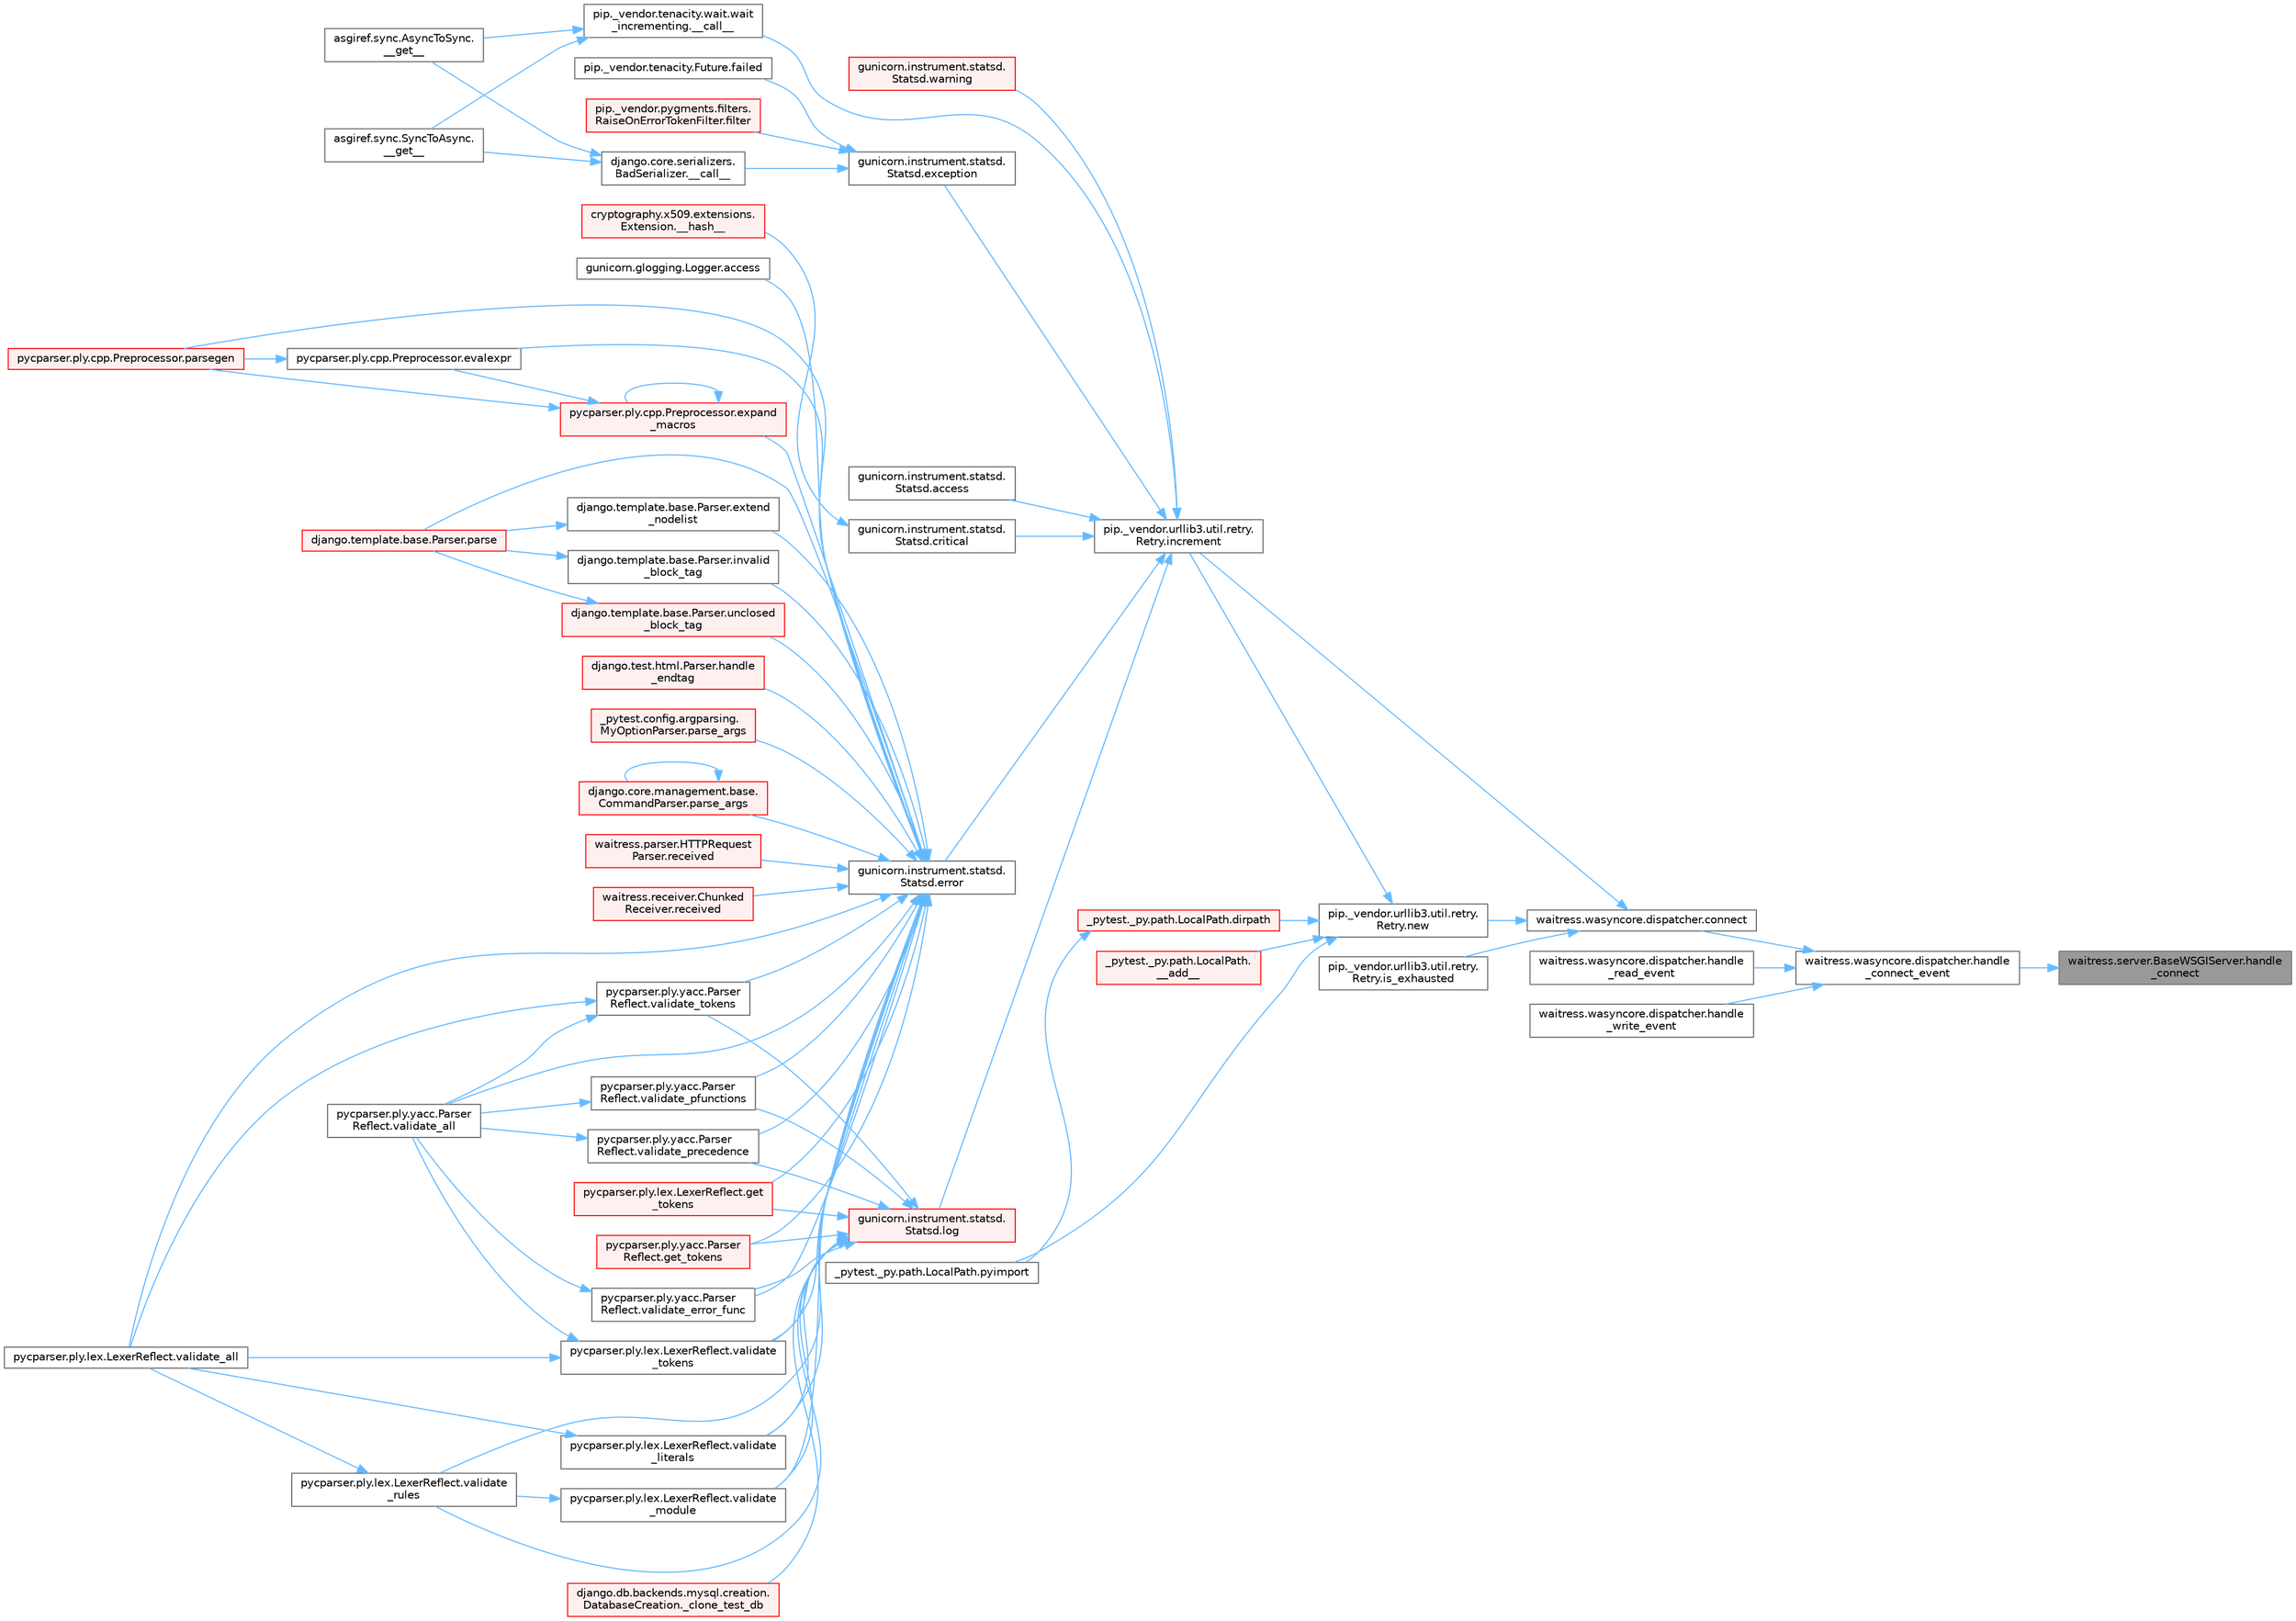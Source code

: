 digraph "waitress.server.BaseWSGIServer.handle_connect"
{
 // LATEX_PDF_SIZE
  bgcolor="transparent";
  edge [fontname=Helvetica,fontsize=10,labelfontname=Helvetica,labelfontsize=10];
  node [fontname=Helvetica,fontsize=10,shape=box,height=0.2,width=0.4];
  rankdir="RL";
  Node1 [id="Node000001",label="waitress.server.BaseWSGIServer.handle\l_connect",height=0.2,width=0.4,color="gray40", fillcolor="grey60", style="filled", fontcolor="black",tooltip=" "];
  Node1 -> Node2 [id="edge1_Node000001_Node000002",dir="back",color="steelblue1",style="solid",tooltip=" "];
  Node2 [id="Node000002",label="waitress.wasyncore.dispatcher.handle\l_connect_event",height=0.2,width=0.4,color="grey40", fillcolor="white", style="filled",URL="$classwaitress_1_1wasyncore_1_1dispatcher.html#ab1d3a9ab0ed13991e40aadcfc20dd10a",tooltip=" "];
  Node2 -> Node3 [id="edge2_Node000002_Node000003",dir="back",color="steelblue1",style="solid",tooltip=" "];
  Node3 [id="Node000003",label="waitress.wasyncore.dispatcher.connect",height=0.2,width=0.4,color="grey40", fillcolor="white", style="filled",URL="$classwaitress_1_1wasyncore_1_1dispatcher.html#a62e9904422762eb9bc05bc1dd595aebb",tooltip=" "];
  Node3 -> Node4 [id="edge3_Node000003_Node000004",dir="back",color="steelblue1",style="solid",tooltip=" "];
  Node4 [id="Node000004",label="pip._vendor.urllib3.util.retry.\lRetry.increment",height=0.2,width=0.4,color="grey40", fillcolor="white", style="filled",URL="$classpip_1_1__vendor_1_1urllib3_1_1util_1_1retry_1_1_retry.html#a88dd993ccb2ef4b2bfa9ad0571374b12",tooltip=" "];
  Node4 -> Node5 [id="edge4_Node000004_Node000005",dir="back",color="steelblue1",style="solid",tooltip=" "];
  Node5 [id="Node000005",label="pip._vendor.tenacity.wait.wait\l_incrementing.__call__",height=0.2,width=0.4,color="grey40", fillcolor="white", style="filled",URL="$classpip_1_1__vendor_1_1tenacity_1_1wait_1_1wait__incrementing.html#af47b0264325b86a85aa5cfd3b59a28cf",tooltip=" "];
  Node5 -> Node6 [id="edge5_Node000005_Node000006",dir="back",color="steelblue1",style="solid",tooltip=" "];
  Node6 [id="Node000006",label="asgiref.sync.AsyncToSync.\l__get__",height=0.2,width=0.4,color="grey40", fillcolor="white", style="filled",URL="$classasgiref_1_1sync_1_1_async_to_sync.html#a23e9ef7a73da98dad9e3f4e65846969b",tooltip=" "];
  Node5 -> Node7 [id="edge6_Node000005_Node000007",dir="back",color="steelblue1",style="solid",tooltip=" "];
  Node7 [id="Node000007",label="asgiref.sync.SyncToAsync.\l__get__",height=0.2,width=0.4,color="grey40", fillcolor="white", style="filled",URL="$classasgiref_1_1sync_1_1_sync_to_async.html#aebdfbe3f01079a529fd2f39810597381",tooltip=" "];
  Node4 -> Node8 [id="edge7_Node000004_Node000008",dir="back",color="steelblue1",style="solid",tooltip=" "];
  Node8 [id="Node000008",label="gunicorn.instrument.statsd.\lStatsd.access",height=0.2,width=0.4,color="grey40", fillcolor="white", style="filled",URL="$classgunicorn_1_1instrument_1_1statsd_1_1_statsd.html#a54238bd99ae3e429bb3efdae3a79e8e6",tooltip=" "];
  Node4 -> Node9 [id="edge8_Node000004_Node000009",dir="back",color="steelblue1",style="solid",tooltip=" "];
  Node9 [id="Node000009",label="gunicorn.instrument.statsd.\lStatsd.critical",height=0.2,width=0.4,color="grey40", fillcolor="white", style="filled",URL="$classgunicorn_1_1instrument_1_1statsd_1_1_statsd.html#a6a14e36bb7c86f86aa200f1ba8234786",tooltip=" "];
  Node9 -> Node10 [id="edge9_Node000009_Node000010",dir="back",color="steelblue1",style="solid",tooltip=" "];
  Node10 [id="Node000010",label="cryptography.x509.extensions.\lExtension.__hash__",height=0.2,width=0.4,color="red", fillcolor="#FFF0F0", style="filled",URL="$classcryptography_1_1x509_1_1extensions_1_1_extension.html#a7744510faba9373c947790041c25021e",tooltip=" "];
  Node4 -> Node21 [id="edge10_Node000004_Node000021",dir="back",color="steelblue1",style="solid",tooltip=" "];
  Node21 [id="Node000021",label="gunicorn.instrument.statsd.\lStatsd.error",height=0.2,width=0.4,color="grey40", fillcolor="white", style="filled",URL="$classgunicorn_1_1instrument_1_1statsd_1_1_statsd.html#a00ca379c910e5842719e48e617504c12",tooltip=" "];
  Node21 -> Node22 [id="edge11_Node000021_Node000022",dir="back",color="steelblue1",style="solid",tooltip=" "];
  Node22 [id="Node000022",label="gunicorn.glogging.Logger.access",height=0.2,width=0.4,color="grey40", fillcolor="white", style="filled",URL="$classgunicorn_1_1glogging_1_1_logger.html#a3b9fcb2cb9d7803a849f41d52df08b4b",tooltip=" "];
  Node21 -> Node23 [id="edge12_Node000021_Node000023",dir="back",color="steelblue1",style="solid",tooltip=" "];
  Node23 [id="Node000023",label="pycparser.ply.cpp.Preprocessor.evalexpr",height=0.2,width=0.4,color="grey40", fillcolor="white", style="filled",URL="$classpycparser_1_1ply_1_1cpp_1_1_preprocessor.html#a3c16ad6c28242d1214d20158b02ecabd",tooltip=" "];
  Node23 -> Node24 [id="edge13_Node000023_Node000024",dir="back",color="steelblue1",style="solid",tooltip=" "];
  Node24 [id="Node000024",label="pycparser.ply.cpp.Preprocessor.parsegen",height=0.2,width=0.4,color="red", fillcolor="#FFF0F0", style="filled",URL="$classpycparser_1_1ply_1_1cpp_1_1_preprocessor.html#aad71ed64ebab07f9eafb0b36f9108723",tooltip=" "];
  Node21 -> Node1532 [id="edge14_Node000021_Node001532",dir="back",color="steelblue1",style="solid",tooltip=" "];
  Node1532 [id="Node001532",label="pycparser.ply.cpp.Preprocessor.expand\l_macros",height=0.2,width=0.4,color="red", fillcolor="#FFF0F0", style="filled",URL="$classpycparser_1_1ply_1_1cpp_1_1_preprocessor.html#a4ac7e926ac9f68ef96f58e704a570d42",tooltip=" "];
  Node1532 -> Node23 [id="edge15_Node001532_Node000023",dir="back",color="steelblue1",style="solid",tooltip=" "];
  Node1532 -> Node1532 [id="edge16_Node001532_Node001532",dir="back",color="steelblue1",style="solid",tooltip=" "];
  Node1532 -> Node24 [id="edge17_Node001532_Node000024",dir="back",color="steelblue1",style="solid",tooltip=" "];
  Node21 -> Node1534 [id="edge18_Node000021_Node001534",dir="back",color="steelblue1",style="solid",tooltip=" "];
  Node1534 [id="Node001534",label="django.template.base.Parser.extend\l_nodelist",height=0.2,width=0.4,color="grey40", fillcolor="white", style="filled",URL="$classdjango_1_1template_1_1base_1_1_parser.html#a18cc3b61dee227ebe679d5a97e219f55",tooltip=" "];
  Node1534 -> Node1535 [id="edge19_Node001534_Node001535",dir="back",color="steelblue1",style="solid",tooltip=" "];
  Node1535 [id="Node001535",label="django.template.base.Parser.parse",height=0.2,width=0.4,color="red", fillcolor="#FFF0F0", style="filled",URL="$classdjango_1_1template_1_1base_1_1_parser.html#adf49a6d849c5bc731f4dcd79bbd13e52",tooltip=" "];
  Node21 -> Node1542 [id="edge20_Node000021_Node001542",dir="back",color="steelblue1",style="solid",tooltip=" "];
  Node1542 [id="Node001542",label="pycparser.ply.lex.LexerReflect.get\l_tokens",height=0.2,width=0.4,color="red", fillcolor="#FFF0F0", style="filled",URL="$classpycparser_1_1ply_1_1lex_1_1_lexer_reflect.html#a10983bce282c9b55abb82ce3807c6286",tooltip=" "];
  Node21 -> Node1544 [id="edge21_Node000021_Node001544",dir="back",color="steelblue1",style="solid",tooltip=" "];
  Node1544 [id="Node001544",label="pycparser.ply.yacc.Parser\lReflect.get_tokens",height=0.2,width=0.4,color="red", fillcolor="#FFF0F0", style="filled",URL="$classpycparser_1_1ply_1_1yacc_1_1_parser_reflect.html#a32a8391d1552f74d1fd812eec68dc908",tooltip=" "];
  Node21 -> Node1545 [id="edge22_Node000021_Node001545",dir="back",color="steelblue1",style="solid",tooltip=" "];
  Node1545 [id="Node001545",label="django.test.html.Parser.handle\l_endtag",height=0.2,width=0.4,color="red", fillcolor="#FFF0F0", style="filled",URL="$classdjango_1_1test_1_1html_1_1_parser.html#a884b3359f3c54327e1eb7315d24e003d",tooltip=" "];
  Node21 -> Node1547 [id="edge23_Node000021_Node001547",dir="back",color="steelblue1",style="solid",tooltip=" "];
  Node1547 [id="Node001547",label="django.template.base.Parser.invalid\l_block_tag",height=0.2,width=0.4,color="grey40", fillcolor="white", style="filled",URL="$classdjango_1_1template_1_1base_1_1_parser.html#ad5b5b4e7969f94be4891ad344fb51af5",tooltip=" "];
  Node1547 -> Node1535 [id="edge24_Node001547_Node001535",dir="back",color="steelblue1",style="solid",tooltip=" "];
  Node21 -> Node1535 [id="edge25_Node000021_Node001535",dir="back",color="steelblue1",style="solid",tooltip=" "];
  Node21 -> Node1548 [id="edge26_Node000021_Node001548",dir="back",color="steelblue1",style="solid",tooltip=" "];
  Node1548 [id="Node001548",label="_pytest.config.argparsing.\lMyOptionParser.parse_args",height=0.2,width=0.4,color="red", fillcolor="#FFF0F0", style="filled",URL="$class__pytest_1_1config_1_1argparsing_1_1_my_option_parser.html#ab9c41ef7aa3563347d264f1b7a8a1a66",tooltip=" "];
  Node21 -> Node1551 [id="edge27_Node000021_Node001551",dir="back",color="steelblue1",style="solid",tooltip=" "];
  Node1551 [id="Node001551",label="django.core.management.base.\lCommandParser.parse_args",height=0.2,width=0.4,color="red", fillcolor="#FFF0F0", style="filled",URL="$classdjango_1_1core_1_1management_1_1base_1_1_command_parser.html#a3bfc67243196388c65ea6d0755637db5",tooltip=" "];
  Node1551 -> Node1551 [id="edge28_Node001551_Node001551",dir="back",color="steelblue1",style="solid",tooltip=" "];
  Node21 -> Node24 [id="edge29_Node000021_Node000024",dir="back",color="steelblue1",style="solid",tooltip=" "];
  Node21 -> Node1552 [id="edge30_Node000021_Node001552",dir="back",color="steelblue1",style="solid",tooltip=" "];
  Node1552 [id="Node001552",label="waitress.parser.HTTPRequest\lParser.received",height=0.2,width=0.4,color="red", fillcolor="#FFF0F0", style="filled",URL="$classwaitress_1_1parser_1_1_h_t_t_p_request_parser.html#a37aaf6b973fa4959ae4fe6fe4048fc24",tooltip=" "];
  Node21 -> Node1553 [id="edge31_Node000021_Node001553",dir="back",color="steelblue1",style="solid",tooltip=" "];
  Node1553 [id="Node001553",label="waitress.receiver.Chunked\lReceiver.received",height=0.2,width=0.4,color="red", fillcolor="#FFF0F0", style="filled",URL="$classwaitress_1_1receiver_1_1_chunked_receiver.html#a560337d435bad205b28d765329a3d9e0",tooltip=" "];
  Node21 -> Node1554 [id="edge32_Node000021_Node001554",dir="back",color="steelblue1",style="solid",tooltip=" "];
  Node1554 [id="Node001554",label="django.template.base.Parser.unclosed\l_block_tag",height=0.2,width=0.4,color="red", fillcolor="#FFF0F0", style="filled",URL="$classdjango_1_1template_1_1base_1_1_parser.html#a5ee190e13908db0573b7687deb43b639",tooltip=" "];
  Node1554 -> Node1535 [id="edge33_Node001554_Node001535",dir="back",color="steelblue1",style="solid",tooltip=" "];
  Node21 -> Node1556 [id="edge34_Node000021_Node001556",dir="back",color="steelblue1",style="solid",tooltip=" "];
  Node1556 [id="Node001556",label="pycparser.ply.lex.LexerReflect.validate_all",height=0.2,width=0.4,color="grey40", fillcolor="white", style="filled",URL="$classpycparser_1_1ply_1_1lex_1_1_lexer_reflect.html#a218bcca937278cc45093167729bfb7ac",tooltip=" "];
  Node21 -> Node1493 [id="edge35_Node000021_Node001493",dir="back",color="steelblue1",style="solid",tooltip=" "];
  Node1493 [id="Node001493",label="pycparser.ply.yacc.Parser\lReflect.validate_all",height=0.2,width=0.4,color="grey40", fillcolor="white", style="filled",URL="$classpycparser_1_1ply_1_1yacc_1_1_parser_reflect.html#a96ac0824424f670c89156918f699b845",tooltip=" "];
  Node21 -> Node1557 [id="edge36_Node000021_Node001557",dir="back",color="steelblue1",style="solid",tooltip=" "];
  Node1557 [id="Node001557",label="pycparser.ply.yacc.Parser\lReflect.validate_error_func",height=0.2,width=0.4,color="grey40", fillcolor="white", style="filled",URL="$classpycparser_1_1ply_1_1yacc_1_1_parser_reflect.html#abb7904164b127d4246ed5a91ddf741a8",tooltip=" "];
  Node1557 -> Node1493 [id="edge37_Node001557_Node001493",dir="back",color="steelblue1",style="solid",tooltip=" "];
  Node21 -> Node1558 [id="edge38_Node000021_Node001558",dir="back",color="steelblue1",style="solid",tooltip=" "];
  Node1558 [id="Node001558",label="pycparser.ply.lex.LexerReflect.validate\l_literals",height=0.2,width=0.4,color="grey40", fillcolor="white", style="filled",URL="$classpycparser_1_1ply_1_1lex_1_1_lexer_reflect.html#a7797d2874e80da683e656d5ba97f4a11",tooltip=" "];
  Node1558 -> Node1556 [id="edge39_Node001558_Node001556",dir="back",color="steelblue1",style="solid",tooltip=" "];
  Node21 -> Node1559 [id="edge40_Node000021_Node001559",dir="back",color="steelblue1",style="solid",tooltip=" "];
  Node1559 [id="Node001559",label="pycparser.ply.lex.LexerReflect.validate\l_module",height=0.2,width=0.4,color="grey40", fillcolor="white", style="filled",URL="$classpycparser_1_1ply_1_1lex_1_1_lexer_reflect.html#ac4c78bbfe7d389bff02bd7fb7222d4f9",tooltip=" "];
  Node1559 -> Node1560 [id="edge41_Node001559_Node001560",dir="back",color="steelblue1",style="solid",tooltip=" "];
  Node1560 [id="Node001560",label="pycparser.ply.lex.LexerReflect.validate\l_rules",height=0.2,width=0.4,color="grey40", fillcolor="white", style="filled",URL="$classpycparser_1_1ply_1_1lex_1_1_lexer_reflect.html#a16c717b08e8dfb81b432995308be295a",tooltip=" "];
  Node1560 -> Node1556 [id="edge42_Node001560_Node001556",dir="back",color="steelblue1",style="solid",tooltip=" "];
  Node21 -> Node1561 [id="edge43_Node000021_Node001561",dir="back",color="steelblue1",style="solid",tooltip=" "];
  Node1561 [id="Node001561",label="pycparser.ply.yacc.Parser\lReflect.validate_pfunctions",height=0.2,width=0.4,color="grey40", fillcolor="white", style="filled",URL="$classpycparser_1_1ply_1_1yacc_1_1_parser_reflect.html#ad6caed0ceb47c1d26816271401d68b32",tooltip=" "];
  Node1561 -> Node1493 [id="edge44_Node001561_Node001493",dir="back",color="steelblue1",style="solid",tooltip=" "];
  Node21 -> Node1562 [id="edge45_Node000021_Node001562",dir="back",color="steelblue1",style="solid",tooltip=" "];
  Node1562 [id="Node001562",label="pycparser.ply.yacc.Parser\lReflect.validate_precedence",height=0.2,width=0.4,color="grey40", fillcolor="white", style="filled",URL="$classpycparser_1_1ply_1_1yacc_1_1_parser_reflect.html#a21d35acc015ce3c629247dc491dd9d20",tooltip=" "];
  Node1562 -> Node1493 [id="edge46_Node001562_Node001493",dir="back",color="steelblue1",style="solid",tooltip=" "];
  Node21 -> Node1560 [id="edge47_Node000021_Node001560",dir="back",color="steelblue1",style="solid",tooltip=" "];
  Node21 -> Node1563 [id="edge48_Node000021_Node001563",dir="back",color="steelblue1",style="solid",tooltip=" "];
  Node1563 [id="Node001563",label="pycparser.ply.lex.LexerReflect.validate\l_tokens",height=0.2,width=0.4,color="grey40", fillcolor="white", style="filled",URL="$classpycparser_1_1ply_1_1lex_1_1_lexer_reflect.html#a4bdc9e539877f748edefcd978105615b",tooltip=" "];
  Node1563 -> Node1556 [id="edge49_Node001563_Node001556",dir="back",color="steelblue1",style="solid",tooltip=" "];
  Node1563 -> Node1493 [id="edge50_Node001563_Node001493",dir="back",color="steelblue1",style="solid",tooltip=" "];
  Node21 -> Node1564 [id="edge51_Node000021_Node001564",dir="back",color="steelblue1",style="solid",tooltip=" "];
  Node1564 [id="Node001564",label="pycparser.ply.yacc.Parser\lReflect.validate_tokens",height=0.2,width=0.4,color="grey40", fillcolor="white", style="filled",URL="$classpycparser_1_1ply_1_1yacc_1_1_parser_reflect.html#a8fc22ab3debc6125e0b5cd26910f94f4",tooltip=" "];
  Node1564 -> Node1556 [id="edge52_Node001564_Node001556",dir="back",color="steelblue1",style="solid",tooltip=" "];
  Node1564 -> Node1493 [id="edge53_Node001564_Node001493",dir="back",color="steelblue1",style="solid",tooltip=" "];
  Node4 -> Node3175 [id="edge54_Node000004_Node003175",dir="back",color="steelblue1",style="solid",tooltip=" "];
  Node3175 [id="Node003175",label="gunicorn.instrument.statsd.\lStatsd.exception",height=0.2,width=0.4,color="grey40", fillcolor="white", style="filled",URL="$classgunicorn_1_1instrument_1_1statsd_1_1_statsd.html#adb608a3f95da3d6e3a9c000265fd866b",tooltip=" "];
  Node3175 -> Node3176 [id="edge55_Node003175_Node003176",dir="back",color="steelblue1",style="solid",tooltip=" "];
  Node3176 [id="Node003176",label="django.core.serializers.\lBadSerializer.__call__",height=0.2,width=0.4,color="grey40", fillcolor="white", style="filled",URL="$classdjango_1_1core_1_1serializers_1_1_bad_serializer.html#a6e73e3ac062790cfce2cf052525ec528",tooltip=" "];
  Node3176 -> Node6 [id="edge56_Node003176_Node000006",dir="back",color="steelblue1",style="solid",tooltip=" "];
  Node3176 -> Node7 [id="edge57_Node003176_Node000007",dir="back",color="steelblue1",style="solid",tooltip=" "];
  Node3175 -> Node3177 [id="edge58_Node003175_Node003177",dir="back",color="steelblue1",style="solid",tooltip=" "];
  Node3177 [id="Node003177",label="pip._vendor.tenacity.Future.failed",height=0.2,width=0.4,color="grey40", fillcolor="white", style="filled",URL="$classpip_1_1__vendor_1_1tenacity_1_1_future.html#affa139740865e503ef9e4b87a38c0657",tooltip=" "];
  Node3175 -> Node3178 [id="edge59_Node003175_Node003178",dir="back",color="steelblue1",style="solid",tooltip=" "];
  Node3178 [id="Node003178",label="pip._vendor.pygments.filters.\lRaiseOnErrorTokenFilter.filter",height=0.2,width=0.4,color="red", fillcolor="#FFF0F0", style="filled",URL="$classpip_1_1__vendor_1_1pygments_1_1filters_1_1_raise_on_error_token_filter.html#aacf420bb16c8d3a430b88e78ee35b253",tooltip=" "];
  Node4 -> Node3179 [id="edge60_Node000004_Node003179",dir="back",color="steelblue1",style="solid",tooltip=" "];
  Node3179 [id="Node003179",label="gunicorn.instrument.statsd.\lStatsd.log",height=0.2,width=0.4,color="red", fillcolor="#FFF0F0", style="filled",URL="$classgunicorn_1_1instrument_1_1statsd_1_1_statsd.html#ab99145cf0b7c66dbcebcbdcbd44b4953",tooltip=" "];
  Node3179 -> Node378 [id="edge61_Node003179_Node000378",dir="back",color="steelblue1",style="solid",tooltip=" "];
  Node378 [id="Node000378",label="django.db.backends.mysql.creation.\lDatabaseCreation._clone_test_db",height=0.2,width=0.4,color="red", fillcolor="#FFF0F0", style="filled",URL="$classdjango_1_1db_1_1backends_1_1mysql_1_1creation_1_1_database_creation.html#ab4d99b6a9b6a81141d0fba9440d91619",tooltip=" "];
  Node3179 -> Node1542 [id="edge62_Node003179_Node001542",dir="back",color="steelblue1",style="solid",tooltip=" "];
  Node3179 -> Node1544 [id="edge63_Node003179_Node001544",dir="back",color="steelblue1",style="solid",tooltip=" "];
  Node3179 -> Node1557 [id="edge64_Node003179_Node001557",dir="back",color="steelblue1",style="solid",tooltip=" "];
  Node3179 -> Node1558 [id="edge65_Node003179_Node001558",dir="back",color="steelblue1",style="solid",tooltip=" "];
  Node3179 -> Node1559 [id="edge66_Node003179_Node001559",dir="back",color="steelblue1",style="solid",tooltip=" "];
  Node3179 -> Node1561 [id="edge67_Node003179_Node001561",dir="back",color="steelblue1",style="solid",tooltip=" "];
  Node3179 -> Node1562 [id="edge68_Node003179_Node001562",dir="back",color="steelblue1",style="solid",tooltip=" "];
  Node3179 -> Node1560 [id="edge69_Node003179_Node001560",dir="back",color="steelblue1",style="solid",tooltip=" "];
  Node3179 -> Node1563 [id="edge70_Node003179_Node001563",dir="back",color="steelblue1",style="solid",tooltip=" "];
  Node3179 -> Node1564 [id="edge71_Node003179_Node001564",dir="back",color="steelblue1",style="solid",tooltip=" "];
  Node4 -> Node3180 [id="edge72_Node000004_Node003180",dir="back",color="steelblue1",style="solid",tooltip=" "];
  Node3180 [id="Node003180",label="gunicorn.instrument.statsd.\lStatsd.warning",height=0.2,width=0.4,color="red", fillcolor="#FFF0F0", style="filled",URL="$classgunicorn_1_1instrument_1_1statsd_1_1_statsd.html#a4b25361c9be113a5555acee1dd23fc61",tooltip=" "];
  Node3 -> Node461 [id="edge73_Node000003_Node000461",dir="back",color="steelblue1",style="solid",tooltip=" "];
  Node461 [id="Node000461",label="pip._vendor.urllib3.util.retry.\lRetry.is_exhausted",height=0.2,width=0.4,color="grey40", fillcolor="white", style="filled",URL="$classpip_1_1__vendor_1_1urllib3_1_1util_1_1retry_1_1_retry.html#ad8d42bd72e35f497daf9a0359560969d",tooltip=" "];
  Node3 -> Node462 [id="edge74_Node000003_Node000462",dir="back",color="steelblue1",style="solid",tooltip=" "];
  Node462 [id="Node000462",label="pip._vendor.urllib3.util.retry.\lRetry.new",height=0.2,width=0.4,color="grey40", fillcolor="white", style="filled",URL="$classpip_1_1__vendor_1_1urllib3_1_1util_1_1retry_1_1_retry.html#ab806585412b9d9b3c0d882fb4bd8d3c0",tooltip=" "];
  Node462 -> Node463 [id="edge75_Node000462_Node000463",dir="back",color="steelblue1",style="solid",tooltip=" "];
  Node463 [id="Node000463",label="_pytest._py.path.LocalPath.\l__add__",height=0.2,width=0.4,color="red", fillcolor="#FFF0F0", style="filled",URL="$class__pytest_1_1__py_1_1path_1_1_local_path.html#abe95df43f29943a2ec6ccad0c25662da",tooltip=" "];
  Node462 -> Node464 [id="edge76_Node000462_Node000464",dir="back",color="steelblue1",style="solid",tooltip=" "];
  Node464 [id="Node000464",label="_pytest._py.path.LocalPath.dirpath",height=0.2,width=0.4,color="red", fillcolor="#FFF0F0", style="filled",URL="$class__pytest_1_1__py_1_1path_1_1_local_path.html#aa8766bdaffd39f928eaae6f30b741b05",tooltip=" "];
  Node464 -> Node1037 [id="edge77_Node000464_Node001037",dir="back",color="steelblue1",style="solid",tooltip=" "];
  Node1037 [id="Node001037",label="_pytest._py.path.LocalPath.pyimport",height=0.2,width=0.4,color="grey40", fillcolor="white", style="filled",URL="$class__pytest_1_1__py_1_1path_1_1_local_path.html#aaf2fbd0a1a8554d138b60c28ca682b75",tooltip=" "];
  Node462 -> Node4 [id="edge78_Node000462_Node000004",dir="back",color="steelblue1",style="solid",tooltip=" "];
  Node462 -> Node1037 [id="edge79_Node000462_Node001037",dir="back",color="steelblue1",style="solid",tooltip=" "];
  Node2 -> Node89 [id="edge80_Node000002_Node000089",dir="back",color="steelblue1",style="solid",tooltip=" "];
  Node89 [id="Node000089",label="waitress.wasyncore.dispatcher.handle\l_read_event",height=0.2,width=0.4,color="grey40", fillcolor="white", style="filled",URL="$classwaitress_1_1wasyncore_1_1dispatcher.html#a1b0ff9a1c16ffdbba1a6177204c1050e",tooltip=" "];
  Node2 -> Node3181 [id="edge81_Node000002_Node003181",dir="back",color="steelblue1",style="solid",tooltip=" "];
  Node3181 [id="Node003181",label="waitress.wasyncore.dispatcher.handle\l_write_event",height=0.2,width=0.4,color="grey40", fillcolor="white", style="filled",URL="$classwaitress_1_1wasyncore_1_1dispatcher.html#ac5db2ff83f6efd73f621ae6d267d0a32",tooltip=" "];
}
